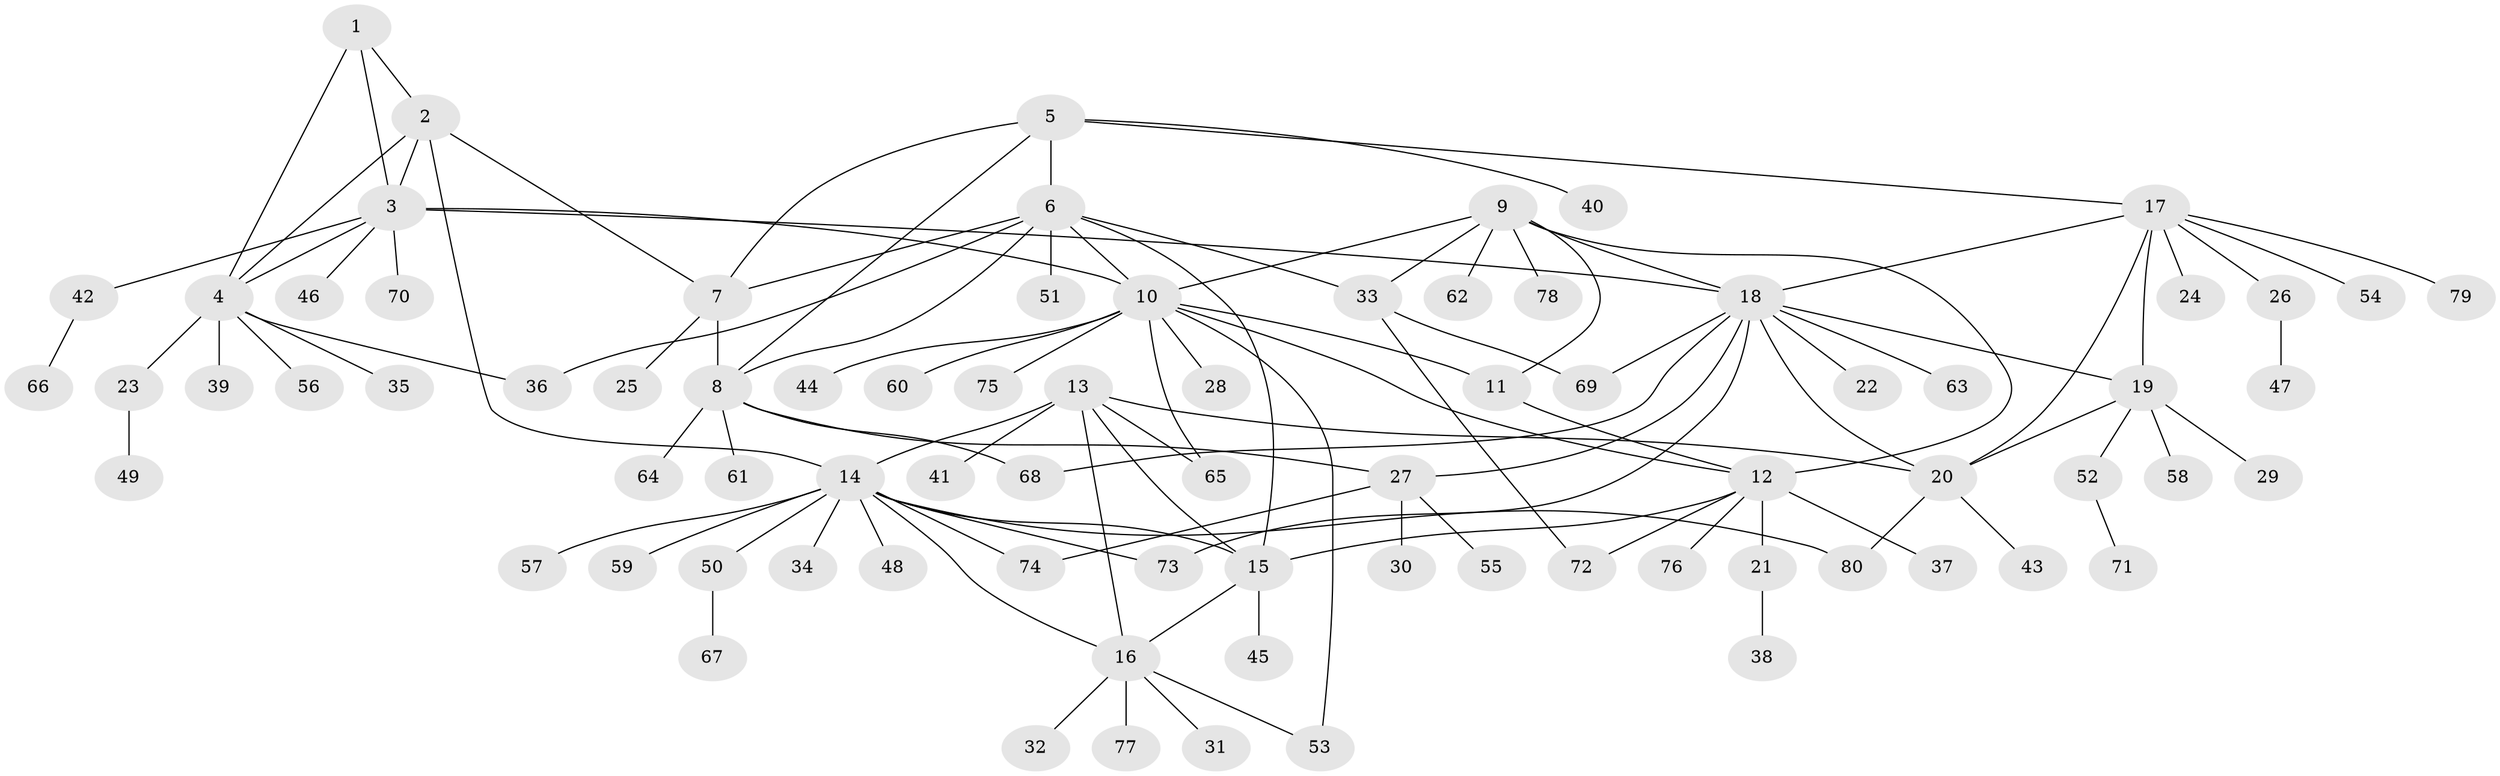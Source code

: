 // coarse degree distribution, {3: 0.03508771929824561, 5: 0.10526315789473684, 7: 0.08771929824561403, 4: 0.05263157894736842, 6: 0.05263157894736842, 10: 0.03508771929824561, 11: 0.017543859649122806, 2: 0.15789473684210525, 1: 0.45614035087719296}
// Generated by graph-tools (version 1.1) at 2025/52/03/04/25 22:52:42]
// undirected, 80 vertices, 111 edges
graph export_dot {
  node [color=gray90,style=filled];
  1;
  2;
  3;
  4;
  5;
  6;
  7;
  8;
  9;
  10;
  11;
  12;
  13;
  14;
  15;
  16;
  17;
  18;
  19;
  20;
  21;
  22;
  23;
  24;
  25;
  26;
  27;
  28;
  29;
  30;
  31;
  32;
  33;
  34;
  35;
  36;
  37;
  38;
  39;
  40;
  41;
  42;
  43;
  44;
  45;
  46;
  47;
  48;
  49;
  50;
  51;
  52;
  53;
  54;
  55;
  56;
  57;
  58;
  59;
  60;
  61;
  62;
  63;
  64;
  65;
  66;
  67;
  68;
  69;
  70;
  71;
  72;
  73;
  74;
  75;
  76;
  77;
  78;
  79;
  80;
  1 -- 2;
  1 -- 3;
  1 -- 4;
  2 -- 3;
  2 -- 4;
  2 -- 7;
  2 -- 14;
  3 -- 4;
  3 -- 10;
  3 -- 18;
  3 -- 42;
  3 -- 46;
  3 -- 70;
  4 -- 23;
  4 -- 35;
  4 -- 36;
  4 -- 39;
  4 -- 56;
  5 -- 6;
  5 -- 7;
  5 -- 8;
  5 -- 17;
  5 -- 40;
  6 -- 7;
  6 -- 8;
  6 -- 10;
  6 -- 15;
  6 -- 33;
  6 -- 36;
  6 -- 51;
  7 -- 8;
  7 -- 25;
  8 -- 27;
  8 -- 61;
  8 -- 64;
  8 -- 68;
  9 -- 10;
  9 -- 11;
  9 -- 12;
  9 -- 18;
  9 -- 33;
  9 -- 62;
  9 -- 78;
  10 -- 11;
  10 -- 12;
  10 -- 28;
  10 -- 44;
  10 -- 53;
  10 -- 60;
  10 -- 65;
  10 -- 75;
  11 -- 12;
  12 -- 15;
  12 -- 21;
  12 -- 37;
  12 -- 72;
  12 -- 76;
  13 -- 14;
  13 -- 15;
  13 -- 16;
  13 -- 20;
  13 -- 41;
  13 -- 65;
  14 -- 15;
  14 -- 16;
  14 -- 34;
  14 -- 48;
  14 -- 50;
  14 -- 57;
  14 -- 59;
  14 -- 73;
  14 -- 74;
  14 -- 80;
  15 -- 16;
  15 -- 45;
  16 -- 31;
  16 -- 32;
  16 -- 53;
  16 -- 77;
  17 -- 18;
  17 -- 19;
  17 -- 20;
  17 -- 24;
  17 -- 26;
  17 -- 54;
  17 -- 79;
  18 -- 19;
  18 -- 20;
  18 -- 22;
  18 -- 27;
  18 -- 63;
  18 -- 68;
  18 -- 69;
  18 -- 73;
  19 -- 20;
  19 -- 29;
  19 -- 52;
  19 -- 58;
  20 -- 43;
  20 -- 80;
  21 -- 38;
  23 -- 49;
  26 -- 47;
  27 -- 30;
  27 -- 55;
  27 -- 74;
  33 -- 69;
  33 -- 72;
  42 -- 66;
  50 -- 67;
  52 -- 71;
}
